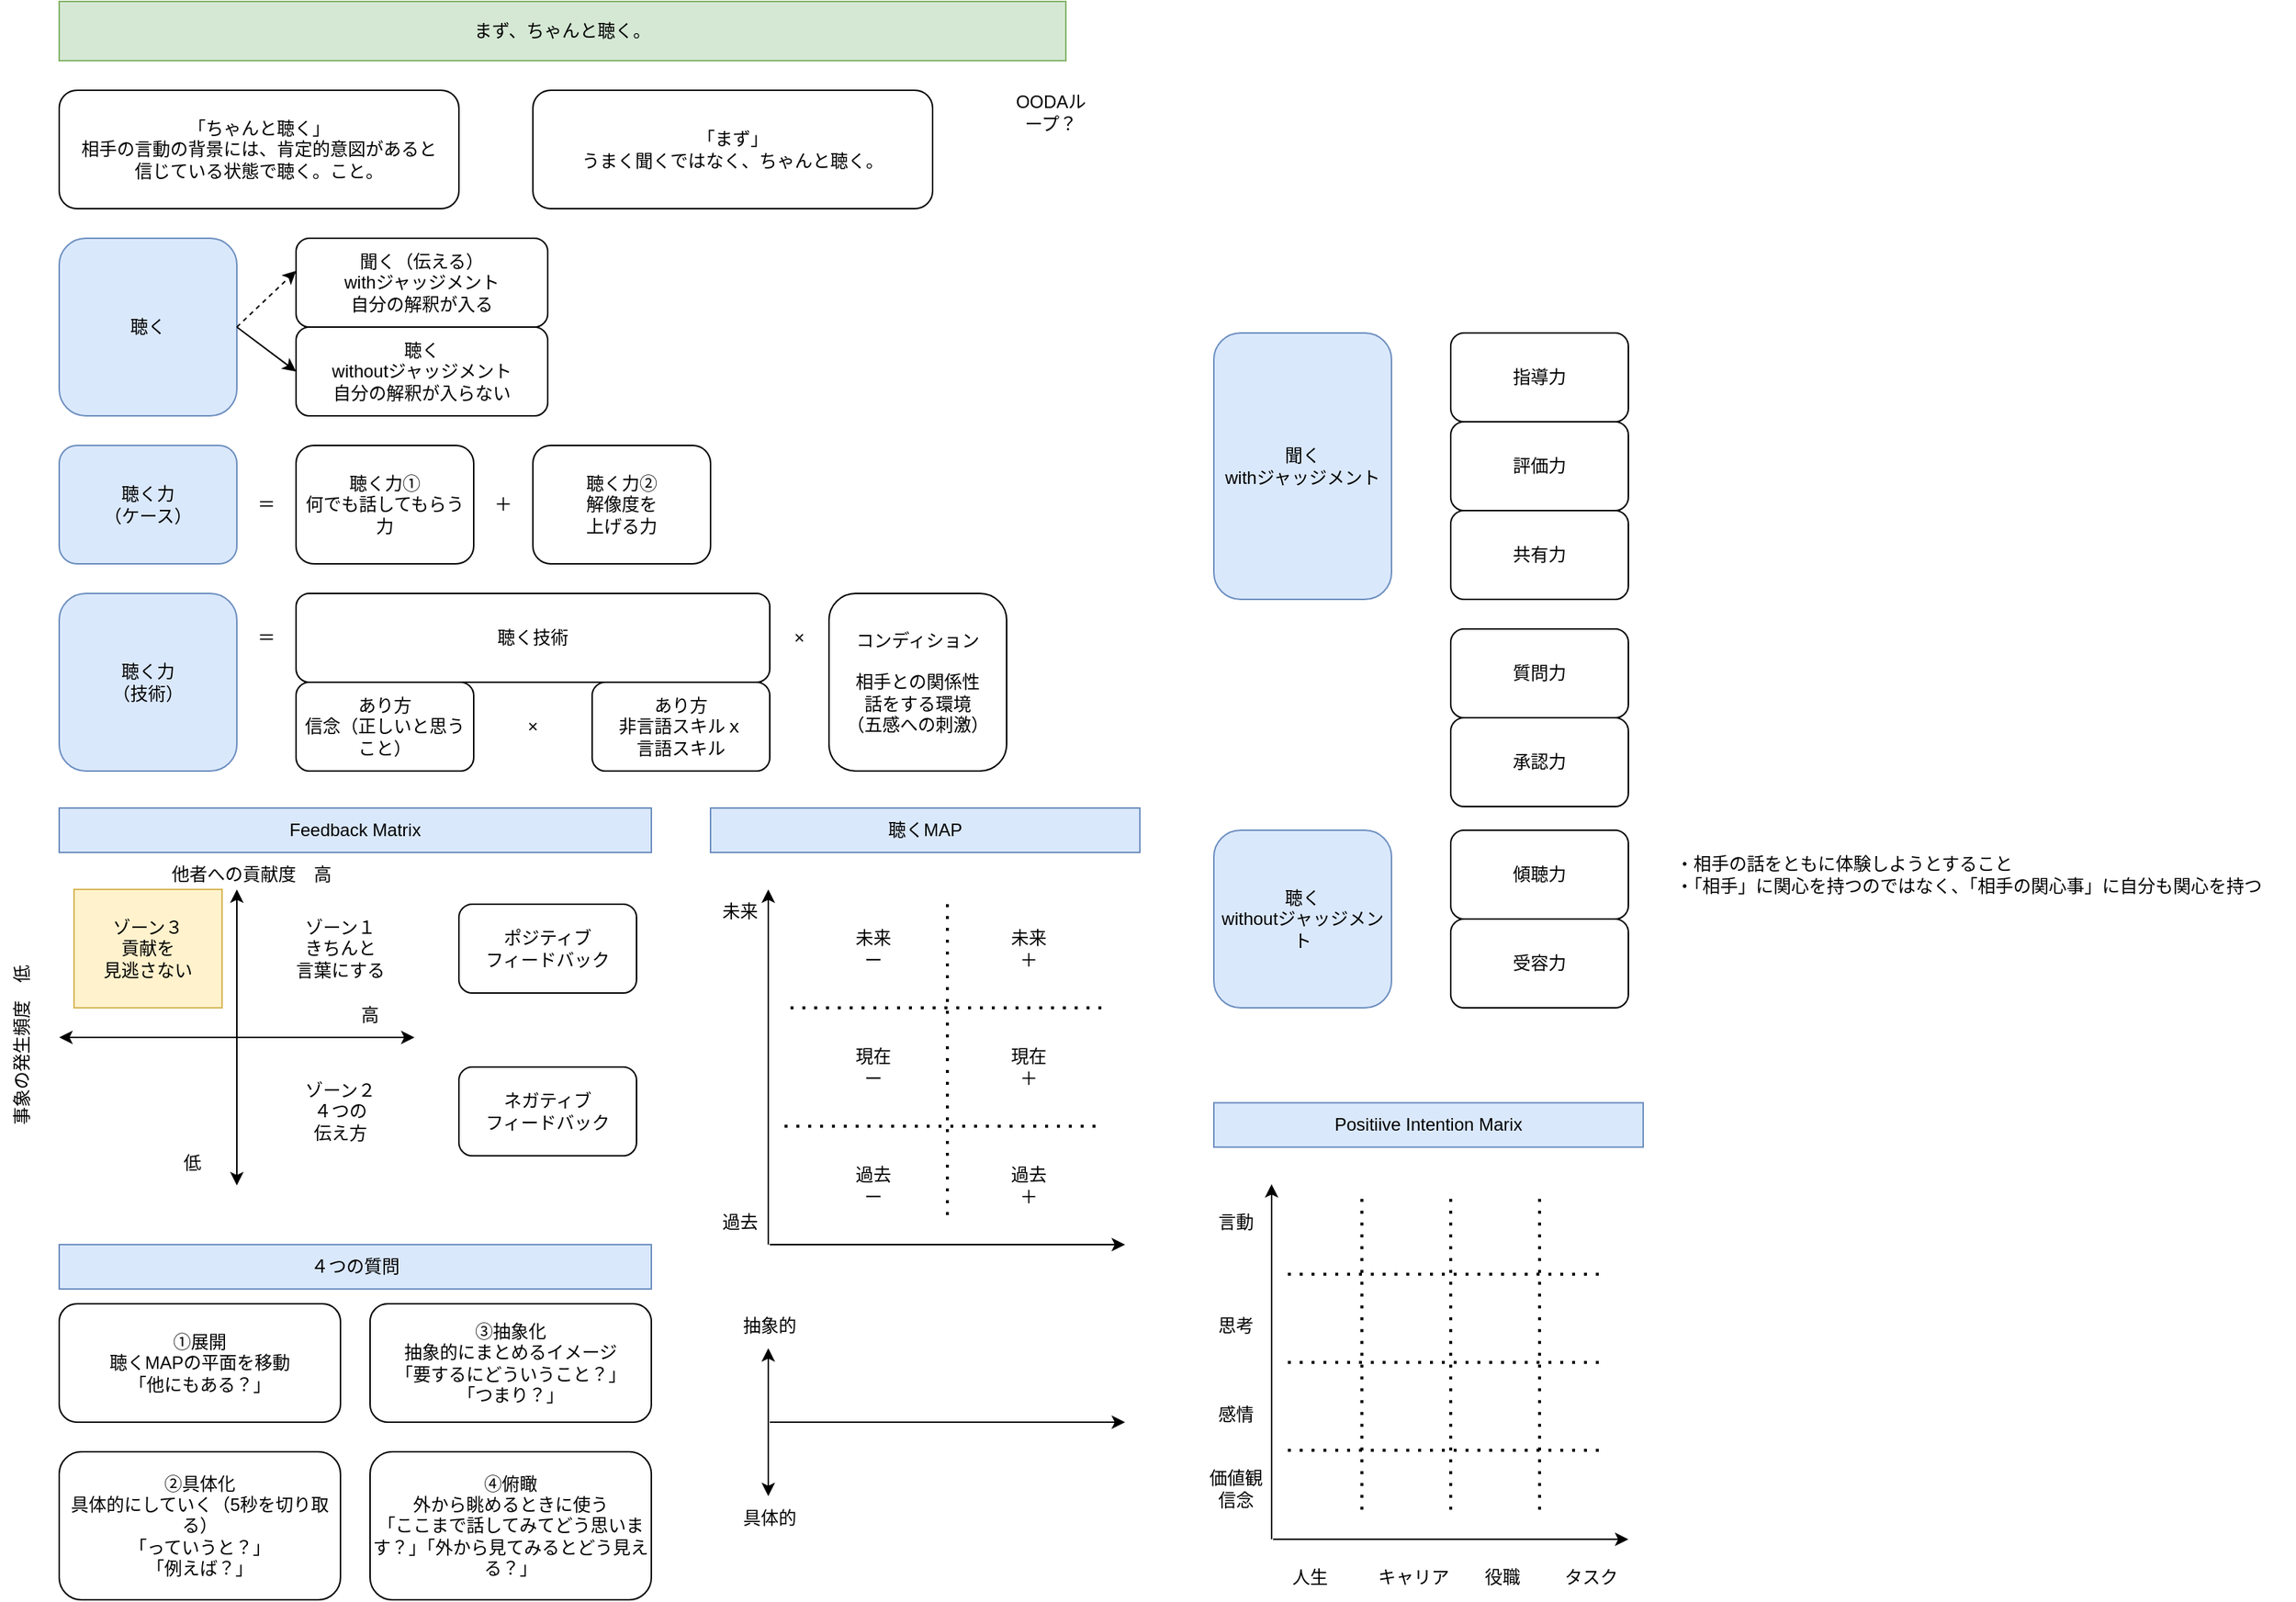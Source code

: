 <mxfile version="26.0.8">
  <diagram name="ページ1" id="4HgTYoFACG-caNTI2MGD">
    <mxGraphModel dx="788" dy="641" grid="1" gridSize="10" guides="1" tooltips="1" connect="1" arrows="1" fold="1" page="1" pageScale="1" pageWidth="827" pageHeight="1169" math="0" shadow="0">
      <root>
        <mxCell id="0" />
        <mxCell id="1" parent="0" />
        <mxCell id="07Ang8cjGGsQBQ0ae3U9-1" value="まず、ちゃんと聴く。" style="text;html=1;align=center;verticalAlign=middle;whiteSpace=wrap;rounded=0;fillColor=#d5e8d4;strokeColor=#82b366;" vertex="1" parent="1">
          <mxGeometry x="80" y="40" width="680" height="40" as="geometry" />
        </mxCell>
        <mxCell id="07Ang8cjGGsQBQ0ae3U9-2" value="「ちゃんと聴く」&lt;div&gt;相手の言動の背景には、&lt;span style=&quot;background-color: transparent; color: light-dark(rgb(0, 0, 0), rgb(255, 255, 255));&quot;&gt;肯定的意図があると&lt;/span&gt;&lt;/div&gt;&lt;div&gt;&lt;span style=&quot;background-color: transparent; color: light-dark(rgb(0, 0, 0), rgb(255, 255, 255));&quot;&gt;信じている状態で聴く。こと。&lt;/span&gt;&lt;/div&gt;" style="rounded=1;whiteSpace=wrap;html=1;" vertex="1" parent="1">
          <mxGeometry x="80" y="100" width="270" height="80" as="geometry" />
        </mxCell>
        <mxCell id="07Ang8cjGGsQBQ0ae3U9-4" value="聴く力&lt;div&gt;（ケース）&lt;/div&gt;" style="rounded=1;whiteSpace=wrap;html=1;fillColor=#dae8fc;strokeColor=#6c8ebf;" vertex="1" parent="1">
          <mxGeometry x="80" y="340" width="120" height="80" as="geometry" />
        </mxCell>
        <mxCell id="07Ang8cjGGsQBQ0ae3U9-5" value="聴く力①&lt;div&gt;何でも話してもらう力&lt;/div&gt;" style="rounded=1;whiteSpace=wrap;html=1;" vertex="1" parent="1">
          <mxGeometry x="240" y="340" width="120" height="80" as="geometry" />
        </mxCell>
        <mxCell id="07Ang8cjGGsQBQ0ae3U9-6" value="聴く力➁&lt;div&gt;解像度を&lt;/div&gt;&lt;div&gt;上げる力&lt;/div&gt;" style="rounded=1;whiteSpace=wrap;html=1;" vertex="1" parent="1">
          <mxGeometry x="400" y="340" width="120" height="80" as="geometry" />
        </mxCell>
        <mxCell id="07Ang8cjGGsQBQ0ae3U9-7" value="＝" style="text;html=1;align=center;verticalAlign=middle;whiteSpace=wrap;rounded=0;" vertex="1" parent="1">
          <mxGeometry x="200" y="360" width="40" height="40" as="geometry" />
        </mxCell>
        <mxCell id="07Ang8cjGGsQBQ0ae3U9-8" value="＋" style="text;html=1;align=center;verticalAlign=middle;whiteSpace=wrap;rounded=0;" vertex="1" parent="1">
          <mxGeometry x="360" y="360" width="40" height="40" as="geometry" />
        </mxCell>
        <mxCell id="07Ang8cjGGsQBQ0ae3U9-10" value="聴く" style="rounded=1;whiteSpace=wrap;html=1;fillColor=#dae8fc;strokeColor=#6c8ebf;" vertex="1" parent="1">
          <mxGeometry x="80" y="200" width="120" height="120" as="geometry" />
        </mxCell>
        <mxCell id="07Ang8cjGGsQBQ0ae3U9-11" value="聞く（伝える）&lt;div&gt;withジャッジメント&lt;/div&gt;&lt;div&gt;自分の解釈が入る&lt;/div&gt;" style="rounded=1;whiteSpace=wrap;html=1;" vertex="1" parent="1">
          <mxGeometry x="240" y="200" width="170" height="60" as="geometry" />
        </mxCell>
        <mxCell id="07Ang8cjGGsQBQ0ae3U9-12" value="聴く&lt;div&gt;withoutジャッジメント&lt;/div&gt;&lt;div&gt;自分の解釈が入らない&lt;/div&gt;" style="rounded=1;whiteSpace=wrap;html=1;" vertex="1" parent="1">
          <mxGeometry x="240" y="260" width="170" height="60" as="geometry" />
        </mxCell>
        <mxCell id="07Ang8cjGGsQBQ0ae3U9-13" value="" style="endArrow=classic;html=1;rounded=0;entryX=0;entryY=0.367;entryDx=0;entryDy=0;entryPerimeter=0;exitX=1;exitY=0.5;exitDx=0;exitDy=0;dashed=1;" edge="1" parent="1" source="07Ang8cjGGsQBQ0ae3U9-10" target="07Ang8cjGGsQBQ0ae3U9-11">
          <mxGeometry width="50" height="50" relative="1" as="geometry">
            <mxPoint x="200" y="240" as="sourcePoint" />
            <mxPoint x="250" y="190" as="targetPoint" />
          </mxGeometry>
        </mxCell>
        <mxCell id="07Ang8cjGGsQBQ0ae3U9-14" value="" style="endArrow=classic;html=1;rounded=0;exitX=1;exitY=0.5;exitDx=0;exitDy=0;entryX=0;entryY=0.5;entryDx=0;entryDy=0;" edge="1" parent="1" source="07Ang8cjGGsQBQ0ae3U9-10" target="07Ang8cjGGsQBQ0ae3U9-12">
          <mxGeometry width="50" height="50" relative="1" as="geometry">
            <mxPoint x="220" y="370" as="sourcePoint" />
            <mxPoint x="240" y="300" as="targetPoint" />
          </mxGeometry>
        </mxCell>
        <mxCell id="07Ang8cjGGsQBQ0ae3U9-15" value="聴く力&lt;div&gt;（技術）&lt;/div&gt;" style="rounded=1;whiteSpace=wrap;html=1;fillColor=#dae8fc;strokeColor=#6c8ebf;" vertex="1" parent="1">
          <mxGeometry x="80" y="440" width="120" height="120" as="geometry" />
        </mxCell>
        <mxCell id="07Ang8cjGGsQBQ0ae3U9-16" value="あり方&lt;div&gt;信念（正しいと思うこと）&lt;/div&gt;" style="rounded=1;whiteSpace=wrap;html=1;" vertex="1" parent="1">
          <mxGeometry x="240" y="500" width="120" height="60" as="geometry" />
        </mxCell>
        <mxCell id="07Ang8cjGGsQBQ0ae3U9-17" value="あり方&lt;div&gt;非言語スキルｘ&lt;/div&gt;&lt;div&gt;言語スキル&lt;/div&gt;" style="rounded=1;whiteSpace=wrap;html=1;" vertex="1" parent="1">
          <mxGeometry x="440" y="500" width="120" height="60" as="geometry" />
        </mxCell>
        <mxCell id="07Ang8cjGGsQBQ0ae3U9-18" value="コンディション&lt;div&gt;&lt;br&gt;&lt;div&gt;相手との関係性&lt;/div&gt;&lt;/div&gt;&lt;div&gt;話をする環境&lt;/div&gt;&lt;div&gt;（五感への刺激）&lt;/div&gt;" style="rounded=1;whiteSpace=wrap;html=1;" vertex="1" parent="1">
          <mxGeometry x="600" y="440" width="120" height="120" as="geometry" />
        </mxCell>
        <mxCell id="07Ang8cjGGsQBQ0ae3U9-19" value="聴く技術" style="rounded=1;whiteSpace=wrap;html=1;" vertex="1" parent="1">
          <mxGeometry x="240" y="440" width="320" height="60" as="geometry" />
        </mxCell>
        <mxCell id="07Ang8cjGGsQBQ0ae3U9-20" value="＝" style="text;html=1;align=center;verticalAlign=middle;whiteSpace=wrap;rounded=0;" vertex="1" parent="1">
          <mxGeometry x="200" y="450" width="40" height="40" as="geometry" />
        </mxCell>
        <mxCell id="07Ang8cjGGsQBQ0ae3U9-21" value="×" style="text;html=1;align=center;verticalAlign=middle;whiteSpace=wrap;rounded=0;" vertex="1" parent="1">
          <mxGeometry x="380" y="510" width="40" height="40" as="geometry" />
        </mxCell>
        <mxCell id="07Ang8cjGGsQBQ0ae3U9-22" value="×" style="text;html=1;align=center;verticalAlign=middle;whiteSpace=wrap;rounded=0;" vertex="1" parent="1">
          <mxGeometry x="560" y="450" width="40" height="40" as="geometry" />
        </mxCell>
        <mxCell id="07Ang8cjGGsQBQ0ae3U9-23" value="「まず」&lt;div&gt;うまく聞くではなく、ちゃんと聴く。&lt;/div&gt;" style="rounded=1;whiteSpace=wrap;html=1;" vertex="1" parent="1">
          <mxGeometry x="400" y="100" width="270" height="80" as="geometry" />
        </mxCell>
        <mxCell id="07Ang8cjGGsQBQ0ae3U9-25" value="Feedback Matrix" style="text;html=1;align=center;verticalAlign=middle;whiteSpace=wrap;rounded=0;fillColor=#dae8fc;strokeColor=#6c8ebf;" vertex="1" parent="1">
          <mxGeometry x="80" y="585" width="400" height="30" as="geometry" />
        </mxCell>
        <mxCell id="07Ang8cjGGsQBQ0ae3U9-26" value="" style="endArrow=classic;startArrow=classic;html=1;rounded=0;" edge="1" parent="1">
          <mxGeometry width="50" height="50" relative="1" as="geometry">
            <mxPoint x="200" y="840" as="sourcePoint" />
            <mxPoint x="200" y="640" as="targetPoint" />
          </mxGeometry>
        </mxCell>
        <mxCell id="07Ang8cjGGsQBQ0ae3U9-27" value="" style="endArrow=classic;startArrow=classic;html=1;rounded=0;" edge="1" parent="1">
          <mxGeometry width="50" height="50" relative="1" as="geometry">
            <mxPoint x="80" y="740" as="sourcePoint" />
            <mxPoint x="320" y="740" as="targetPoint" />
          </mxGeometry>
        </mxCell>
        <mxCell id="07Ang8cjGGsQBQ0ae3U9-28" value="ゾーン１&lt;div&gt;きちんと&lt;/div&gt;&lt;div&gt;言葉にする&lt;/div&gt;" style="text;html=1;align=center;verticalAlign=middle;whiteSpace=wrap;rounded=0;" vertex="1" parent="1">
          <mxGeometry x="220" y="640" width="100" height="80" as="geometry" />
        </mxCell>
        <mxCell id="07Ang8cjGGsQBQ0ae3U9-29" value="ゾーン３&lt;div&gt;貢献を&lt;/div&gt;&lt;div&gt;見逃さない&lt;/div&gt;" style="text;html=1;align=center;verticalAlign=middle;whiteSpace=wrap;rounded=0;fillColor=#fff2cc;strokeColor=#d6b656;" vertex="1" parent="1">
          <mxGeometry x="90" y="640" width="100" height="80" as="geometry" />
        </mxCell>
        <mxCell id="07Ang8cjGGsQBQ0ae3U9-30" value="ゾーン２&lt;div&gt;４つの&lt;/div&gt;&lt;div&gt;伝え方&lt;/div&gt;" style="text;html=1;align=center;verticalAlign=middle;whiteSpace=wrap;rounded=0;" vertex="1" parent="1">
          <mxGeometry x="220" y="750" width="100" height="80" as="geometry" />
        </mxCell>
        <mxCell id="07Ang8cjGGsQBQ0ae3U9-32" value="ポジティブ&lt;div&gt;フィードバック&lt;/div&gt;" style="rounded=1;whiteSpace=wrap;html=1;" vertex="1" parent="1">
          <mxGeometry x="350" y="650" width="120" height="60" as="geometry" />
        </mxCell>
        <mxCell id="07Ang8cjGGsQBQ0ae3U9-33" value="ネガティブ&lt;div&gt;フィードバック&lt;/div&gt;" style="rounded=1;whiteSpace=wrap;html=1;" vertex="1" parent="1">
          <mxGeometry x="350" y="760" width="120" height="60" as="geometry" />
        </mxCell>
        <mxCell id="07Ang8cjGGsQBQ0ae3U9-34" value="他者への貢献度　高" style="text;html=1;align=center;verticalAlign=middle;whiteSpace=wrap;rounded=0;" vertex="1" parent="1">
          <mxGeometry x="150" y="615" width="120" height="30" as="geometry" />
        </mxCell>
        <mxCell id="07Ang8cjGGsQBQ0ae3U9-35" value="事象の発生頻度　低" style="text;html=1;align=center;verticalAlign=middle;whiteSpace=wrap;rounded=0;horizontal=0;" vertex="1" parent="1">
          <mxGeometry x="40" y="660" width="30" height="170" as="geometry" />
        </mxCell>
        <mxCell id="07Ang8cjGGsQBQ0ae3U9-37" value="低" style="text;html=1;align=center;verticalAlign=middle;whiteSpace=wrap;rounded=0;" vertex="1" parent="1">
          <mxGeometry x="140" y="810" width="60" height="30" as="geometry" />
        </mxCell>
        <mxCell id="07Ang8cjGGsQBQ0ae3U9-38" value="高" style="text;html=1;align=center;verticalAlign=middle;whiteSpace=wrap;rounded=0;" vertex="1" parent="1">
          <mxGeometry x="260" y="710" width="60" height="30" as="geometry" />
        </mxCell>
        <mxCell id="07Ang8cjGGsQBQ0ae3U9-40" value="聞く&lt;div&gt;withジャッジメント&lt;/div&gt;" style="rounded=1;whiteSpace=wrap;html=1;fillColor=#dae8fc;strokeColor=#6c8ebf;" vertex="1" parent="1">
          <mxGeometry x="860" y="264" width="120" height="180" as="geometry" />
        </mxCell>
        <mxCell id="07Ang8cjGGsQBQ0ae3U9-41" value="指導力" style="rounded=1;whiteSpace=wrap;html=1;" vertex="1" parent="1">
          <mxGeometry x="1020" y="264" width="120" height="60" as="geometry" />
        </mxCell>
        <mxCell id="07Ang8cjGGsQBQ0ae3U9-42" value="評価力" style="rounded=1;whiteSpace=wrap;html=1;" vertex="1" parent="1">
          <mxGeometry x="1020" y="324" width="120" height="60" as="geometry" />
        </mxCell>
        <mxCell id="07Ang8cjGGsQBQ0ae3U9-43" value="共有力" style="rounded=1;whiteSpace=wrap;html=1;" vertex="1" parent="1">
          <mxGeometry x="1020" y="384" width="120" height="60" as="geometry" />
        </mxCell>
        <mxCell id="07Ang8cjGGsQBQ0ae3U9-44" value="聴く&lt;div&gt;withoutジャッジメント&lt;/div&gt;" style="rounded=1;whiteSpace=wrap;html=1;fillColor=#dae8fc;strokeColor=#6c8ebf;" vertex="1" parent="1">
          <mxGeometry x="860" y="600" width="120" height="120" as="geometry" />
        </mxCell>
        <mxCell id="07Ang8cjGGsQBQ0ae3U9-45" value="質問力" style="rounded=1;whiteSpace=wrap;html=1;" vertex="1" parent="1">
          <mxGeometry x="1020" y="464" width="120" height="60" as="geometry" />
        </mxCell>
        <mxCell id="07Ang8cjGGsQBQ0ae3U9-46" value="承認力" style="rounded=1;whiteSpace=wrap;html=1;" vertex="1" parent="1">
          <mxGeometry x="1020" y="524" width="120" height="60" as="geometry" />
        </mxCell>
        <mxCell id="07Ang8cjGGsQBQ0ae3U9-47" value="傾聴力" style="rounded=1;whiteSpace=wrap;html=1;" vertex="1" parent="1">
          <mxGeometry x="1020" y="600" width="120" height="60" as="geometry" />
        </mxCell>
        <mxCell id="07Ang8cjGGsQBQ0ae3U9-48" value="受容力" style="rounded=1;whiteSpace=wrap;html=1;" vertex="1" parent="1">
          <mxGeometry x="1020" y="660" width="120" height="60" as="geometry" />
        </mxCell>
        <mxCell id="07Ang8cjGGsQBQ0ae3U9-50" value="OODAループ？" style="text;html=1;align=center;verticalAlign=middle;whiteSpace=wrap;rounded=0;" vertex="1" parent="1">
          <mxGeometry x="720" y="100" width="60" height="30" as="geometry" />
        </mxCell>
        <mxCell id="07Ang8cjGGsQBQ0ae3U9-51" value="・相手の話をともに体験しようとすること&lt;div&gt;・「相手」に関心を持つのではなく、「相手の関心事」に自分も関心を持つ&lt;/div&gt;" style="text;html=1;align=left;verticalAlign=middle;whiteSpace=wrap;rounded=0;" vertex="1" parent="1">
          <mxGeometry x="1170" y="600" width="420" height="60" as="geometry" />
        </mxCell>
        <mxCell id="07Ang8cjGGsQBQ0ae3U9-52" value="聴くMAP" style="text;html=1;align=center;verticalAlign=middle;whiteSpace=wrap;rounded=0;fillColor=#dae8fc;strokeColor=#6c8ebf;" vertex="1" parent="1">
          <mxGeometry x="520" y="585" width="290" height="30" as="geometry" />
        </mxCell>
        <mxCell id="07Ang8cjGGsQBQ0ae3U9-53" value="" style="endArrow=classic;startArrow=none;html=1;rounded=0;startFill=0;" edge="1" parent="1">
          <mxGeometry width="50" height="50" relative="1" as="geometry">
            <mxPoint x="559" y="880" as="sourcePoint" />
            <mxPoint x="559" y="640" as="targetPoint" />
          </mxGeometry>
        </mxCell>
        <mxCell id="07Ang8cjGGsQBQ0ae3U9-54" value="未来&lt;div&gt;ー&lt;/div&gt;" style="text;html=1;align=center;verticalAlign=middle;whiteSpace=wrap;rounded=0;" vertex="1" parent="1">
          <mxGeometry x="590" y="640" width="80" height="80" as="geometry" />
        </mxCell>
        <mxCell id="07Ang8cjGGsQBQ0ae3U9-56" value="" style="endArrow=none;dashed=1;html=1;dashPattern=1 3;strokeWidth=2;rounded=0;" edge="1" parent="1">
          <mxGeometry width="50" height="50" relative="1" as="geometry">
            <mxPoint x="680" y="860" as="sourcePoint" />
            <mxPoint x="680" y="650" as="targetPoint" />
          </mxGeometry>
        </mxCell>
        <mxCell id="07Ang8cjGGsQBQ0ae3U9-57" value="未来&lt;div&gt;＋&lt;/div&gt;" style="text;html=1;align=center;verticalAlign=middle;whiteSpace=wrap;rounded=0;" vertex="1" parent="1">
          <mxGeometry x="700" y="640" width="70" height="80" as="geometry" />
        </mxCell>
        <mxCell id="07Ang8cjGGsQBQ0ae3U9-58" value="" style="endArrow=classic;startArrow=none;html=1;rounded=0;startFill=0;" edge="1" parent="1">
          <mxGeometry width="50" height="50" relative="1" as="geometry">
            <mxPoint x="560" y="880" as="sourcePoint" />
            <mxPoint x="800" y="880" as="targetPoint" />
          </mxGeometry>
        </mxCell>
        <mxCell id="07Ang8cjGGsQBQ0ae3U9-59" value="" style="endArrow=none;dashed=1;html=1;dashPattern=1 3;strokeWidth=2;rounded=0;" edge="1" parent="1">
          <mxGeometry width="50" height="50" relative="1" as="geometry">
            <mxPoint x="784" y="720" as="sourcePoint" />
            <mxPoint x="570" y="720" as="targetPoint" />
          </mxGeometry>
        </mxCell>
        <mxCell id="07Ang8cjGGsQBQ0ae3U9-60" value="" style="endArrow=none;dashed=1;html=1;dashPattern=1 3;strokeWidth=2;rounded=0;entryX=0;entryY=1;entryDx=0;entryDy=0;" edge="1" parent="1">
          <mxGeometry width="50" height="50" relative="1" as="geometry">
            <mxPoint x="780" y="800" as="sourcePoint" />
            <mxPoint x="570" y="800" as="targetPoint" />
          </mxGeometry>
        </mxCell>
        <mxCell id="07Ang8cjGGsQBQ0ae3U9-61" value="現在&lt;br&gt;&lt;div&gt;ー&lt;/div&gt;" style="text;html=1;align=center;verticalAlign=middle;whiteSpace=wrap;rounded=0;" vertex="1" parent="1">
          <mxGeometry x="590" y="720" width="80" height="80" as="geometry" />
        </mxCell>
        <mxCell id="07Ang8cjGGsQBQ0ae3U9-62" value="現在&lt;br&gt;&lt;div&gt;＋&lt;/div&gt;" style="text;html=1;align=center;verticalAlign=middle;whiteSpace=wrap;rounded=0;" vertex="1" parent="1">
          <mxGeometry x="700" y="720" width="70" height="80" as="geometry" />
        </mxCell>
        <mxCell id="07Ang8cjGGsQBQ0ae3U9-63" value="未来" style="text;html=1;align=center;verticalAlign=middle;whiteSpace=wrap;rounded=0;" vertex="1" parent="1">
          <mxGeometry x="510" y="640" width="60" height="30" as="geometry" />
        </mxCell>
        <mxCell id="07Ang8cjGGsQBQ0ae3U9-64" value="過去" style="text;html=1;align=center;verticalAlign=middle;whiteSpace=wrap;rounded=0;" vertex="1" parent="1">
          <mxGeometry x="510" y="850" width="60" height="30" as="geometry" />
        </mxCell>
        <mxCell id="07Ang8cjGGsQBQ0ae3U9-65" value="過去&lt;br&gt;&lt;div&gt;ー&lt;/div&gt;" style="text;html=1;align=center;verticalAlign=middle;whiteSpace=wrap;rounded=0;" vertex="1" parent="1">
          <mxGeometry x="590" y="800" width="80" height="80" as="geometry" />
        </mxCell>
        <mxCell id="07Ang8cjGGsQBQ0ae3U9-66" value="&lt;div&gt;過去&lt;/div&gt;&lt;div&gt;＋&lt;/div&gt;" style="text;html=1;align=center;verticalAlign=middle;whiteSpace=wrap;rounded=0;" vertex="1" parent="1">
          <mxGeometry x="700" y="800" width="70" height="80" as="geometry" />
        </mxCell>
        <mxCell id="07Ang8cjGGsQBQ0ae3U9-67" value="" style="endArrow=classic;startArrow=none;html=1;rounded=0;startFill=0;" edge="1" parent="1">
          <mxGeometry width="50" height="50" relative="1" as="geometry">
            <mxPoint x="560" y="1000" as="sourcePoint" />
            <mxPoint x="800" y="1000" as="targetPoint" />
          </mxGeometry>
        </mxCell>
        <mxCell id="07Ang8cjGGsQBQ0ae3U9-68" value="" style="endArrow=classic;startArrow=classic;html=1;rounded=0;" edge="1" parent="1">
          <mxGeometry width="50" height="50" relative="1" as="geometry">
            <mxPoint x="559" y="1050" as="sourcePoint" />
            <mxPoint x="559" y="950" as="targetPoint" />
          </mxGeometry>
        </mxCell>
        <mxCell id="07Ang8cjGGsQBQ0ae3U9-69" value="抽象的" style="text;html=1;align=center;verticalAlign=middle;whiteSpace=wrap;rounded=0;" vertex="1" parent="1">
          <mxGeometry x="530" y="920" width="60" height="30" as="geometry" />
        </mxCell>
        <mxCell id="07Ang8cjGGsQBQ0ae3U9-70" value="具体的" style="text;html=1;align=center;verticalAlign=middle;whiteSpace=wrap;rounded=0;" vertex="1" parent="1">
          <mxGeometry x="530" y="1050" width="60" height="30" as="geometry" />
        </mxCell>
        <mxCell id="07Ang8cjGGsQBQ0ae3U9-73" value="①展開&lt;div&gt;聴くMAPの平面を移動&lt;/div&gt;&lt;div&gt;「他にもある？」&lt;/div&gt;" style="rounded=1;whiteSpace=wrap;html=1;" vertex="1" parent="1">
          <mxGeometry x="80" y="920" width="190" height="80" as="geometry" />
        </mxCell>
        <mxCell id="07Ang8cjGGsQBQ0ae3U9-74" value="４つの質問" style="text;html=1;align=center;verticalAlign=middle;whiteSpace=wrap;rounded=0;fillColor=#dae8fc;strokeColor=#6c8ebf;" vertex="1" parent="1">
          <mxGeometry x="80" y="880" width="400" height="30" as="geometry" />
        </mxCell>
        <mxCell id="07Ang8cjGGsQBQ0ae3U9-75" value="➁具体化&lt;div&gt;具体的にしていく（5秒を切り取る）&lt;/div&gt;&lt;div&gt;「っていうと？」&lt;/div&gt;&lt;div&gt;「例えば？」&lt;/div&gt;" style="rounded=1;whiteSpace=wrap;html=1;" vertex="1" parent="1">
          <mxGeometry x="80" y="1020" width="190" height="100" as="geometry" />
        </mxCell>
        <mxCell id="07Ang8cjGGsQBQ0ae3U9-76" value="③抽象化&lt;div&gt;抽象的にまとめるイメージ&lt;/div&gt;&lt;div&gt;「要するにどういうこと？」&lt;/div&gt;&lt;div&gt;「つまり？」&lt;/div&gt;" style="rounded=1;whiteSpace=wrap;html=1;" vertex="1" parent="1">
          <mxGeometry x="290" y="920" width="190" height="80" as="geometry" />
        </mxCell>
        <mxCell id="07Ang8cjGGsQBQ0ae3U9-77" value="④俯瞰&lt;div&gt;外から眺めるときに使う&lt;/div&gt;&lt;div&gt;「ここまで話してみてどう思います？」&lt;span style=&quot;background-color: transparent; color: light-dark(rgb(0, 0, 0), rgb(255, 255, 255));&quot;&gt;「外から見てみるとどう見える？」&lt;/span&gt;&lt;/div&gt;" style="rounded=1;whiteSpace=wrap;html=1;" vertex="1" parent="1">
          <mxGeometry x="290" y="1020" width="190" height="100" as="geometry" />
        </mxCell>
        <mxCell id="07Ang8cjGGsQBQ0ae3U9-78" value="Positiive Intention Marix" style="text;html=1;align=center;verticalAlign=middle;whiteSpace=wrap;rounded=0;fillColor=#dae8fc;strokeColor=#6c8ebf;" vertex="1" parent="1">
          <mxGeometry x="860" y="784.17" width="290" height="30" as="geometry" />
        </mxCell>
        <mxCell id="07Ang8cjGGsQBQ0ae3U9-79" value="" style="endArrow=classic;startArrow=none;html=1;rounded=0;startFill=0;" edge="1" parent="1">
          <mxGeometry width="50" height="50" relative="1" as="geometry">
            <mxPoint x="899" y="1079.17" as="sourcePoint" />
            <mxPoint x="899" y="839.17" as="targetPoint" />
          </mxGeometry>
        </mxCell>
        <mxCell id="07Ang8cjGGsQBQ0ae3U9-80" value="言動" style="text;html=1;align=center;verticalAlign=middle;whiteSpace=wrap;rounded=0;" vertex="1" parent="1">
          <mxGeometry x="850" y="850" width="50" height="30" as="geometry" />
        </mxCell>
        <mxCell id="07Ang8cjGGsQBQ0ae3U9-81" value="" style="endArrow=none;dashed=1;html=1;dashPattern=1 3;strokeWidth=2;rounded=0;" edge="1" parent="1">
          <mxGeometry width="50" height="50" relative="1" as="geometry">
            <mxPoint x="1020" y="1059.17" as="sourcePoint" />
            <mxPoint x="1020" y="849.17" as="targetPoint" />
          </mxGeometry>
        </mxCell>
        <mxCell id="07Ang8cjGGsQBQ0ae3U9-83" value="" style="endArrow=classic;startArrow=none;html=1;rounded=0;startFill=0;" edge="1" parent="1">
          <mxGeometry width="50" height="50" relative="1" as="geometry">
            <mxPoint x="900" y="1079.17" as="sourcePoint" />
            <mxPoint x="1140" y="1079.17" as="targetPoint" />
          </mxGeometry>
        </mxCell>
        <mxCell id="07Ang8cjGGsQBQ0ae3U9-84" value="" style="endArrow=none;dashed=1;html=1;dashPattern=1 3;strokeWidth=2;rounded=0;" edge="1" parent="1">
          <mxGeometry width="50" height="50" relative="1" as="geometry">
            <mxPoint x="1120" y="900" as="sourcePoint" />
            <mxPoint x="910" y="900" as="targetPoint" />
          </mxGeometry>
        </mxCell>
        <mxCell id="07Ang8cjGGsQBQ0ae3U9-85" value="" style="endArrow=none;dashed=1;html=1;dashPattern=1 3;strokeWidth=2;rounded=0;entryX=0;entryY=1;entryDx=0;entryDy=0;" edge="1" parent="1">
          <mxGeometry width="50" height="50" relative="1" as="geometry">
            <mxPoint x="1120" y="959.66" as="sourcePoint" />
            <mxPoint x="910" y="959.66" as="targetPoint" />
          </mxGeometry>
        </mxCell>
        <mxCell id="07Ang8cjGGsQBQ0ae3U9-90" value="" style="endArrow=none;dashed=1;html=1;dashPattern=1 3;strokeWidth=2;rounded=0;" edge="1" parent="1">
          <mxGeometry width="50" height="50" relative="1" as="geometry">
            <mxPoint x="1120" y="1019" as="sourcePoint" />
            <mxPoint x="910" y="1019" as="targetPoint" />
          </mxGeometry>
        </mxCell>
        <mxCell id="07Ang8cjGGsQBQ0ae3U9-91" value="思考" style="text;html=1;align=center;verticalAlign=middle;whiteSpace=wrap;rounded=0;" vertex="1" parent="1">
          <mxGeometry x="850" y="920" width="50" height="30" as="geometry" />
        </mxCell>
        <mxCell id="07Ang8cjGGsQBQ0ae3U9-92" value="感情" style="text;html=1;align=center;verticalAlign=middle;whiteSpace=wrap;rounded=0;" vertex="1" parent="1">
          <mxGeometry x="850" y="980" width="50" height="30" as="geometry" />
        </mxCell>
        <mxCell id="07Ang8cjGGsQBQ0ae3U9-93" value="価値観&lt;div&gt;信念&lt;/div&gt;" style="text;html=1;align=center;verticalAlign=middle;whiteSpace=wrap;rounded=0;" vertex="1" parent="1">
          <mxGeometry x="850" y="1030" width="50" height="30" as="geometry" />
        </mxCell>
        <mxCell id="07Ang8cjGGsQBQ0ae3U9-94" value="人生" style="text;html=1;align=center;verticalAlign=middle;whiteSpace=wrap;rounded=0;" vertex="1" parent="1">
          <mxGeometry x="900" y="1090" width="50" height="30" as="geometry" />
        </mxCell>
        <mxCell id="07Ang8cjGGsQBQ0ae3U9-95" value="" style="endArrow=none;dashed=1;html=1;dashPattern=1 3;strokeWidth=2;rounded=0;" edge="1" parent="1">
          <mxGeometry width="50" height="50" relative="1" as="geometry">
            <mxPoint x="960" y="1059.17" as="sourcePoint" />
            <mxPoint x="960" y="849.17" as="targetPoint" />
          </mxGeometry>
        </mxCell>
        <mxCell id="07Ang8cjGGsQBQ0ae3U9-96" value="キャリア" style="text;html=1;align=center;verticalAlign=middle;whiteSpace=wrap;rounded=0;" vertex="1" parent="1">
          <mxGeometry x="970" y="1090" width="50" height="30" as="geometry" />
        </mxCell>
        <mxCell id="07Ang8cjGGsQBQ0ae3U9-97" value="役職" style="text;html=1;align=center;verticalAlign=middle;whiteSpace=wrap;rounded=0;" vertex="1" parent="1">
          <mxGeometry x="1030" y="1090" width="50" height="30" as="geometry" />
        </mxCell>
        <mxCell id="07Ang8cjGGsQBQ0ae3U9-98" value="タスク" style="text;html=1;align=center;verticalAlign=middle;whiteSpace=wrap;rounded=0;" vertex="1" parent="1">
          <mxGeometry x="1090" y="1090" width="50" height="30" as="geometry" />
        </mxCell>
        <mxCell id="07Ang8cjGGsQBQ0ae3U9-99" value="" style="endArrow=none;dashed=1;html=1;dashPattern=1 3;strokeWidth=2;rounded=0;" edge="1" parent="1">
          <mxGeometry width="50" height="50" relative="1" as="geometry">
            <mxPoint x="1080" y="1059.17" as="sourcePoint" />
            <mxPoint x="1080" y="849.17" as="targetPoint" />
          </mxGeometry>
        </mxCell>
      </root>
    </mxGraphModel>
  </diagram>
</mxfile>
